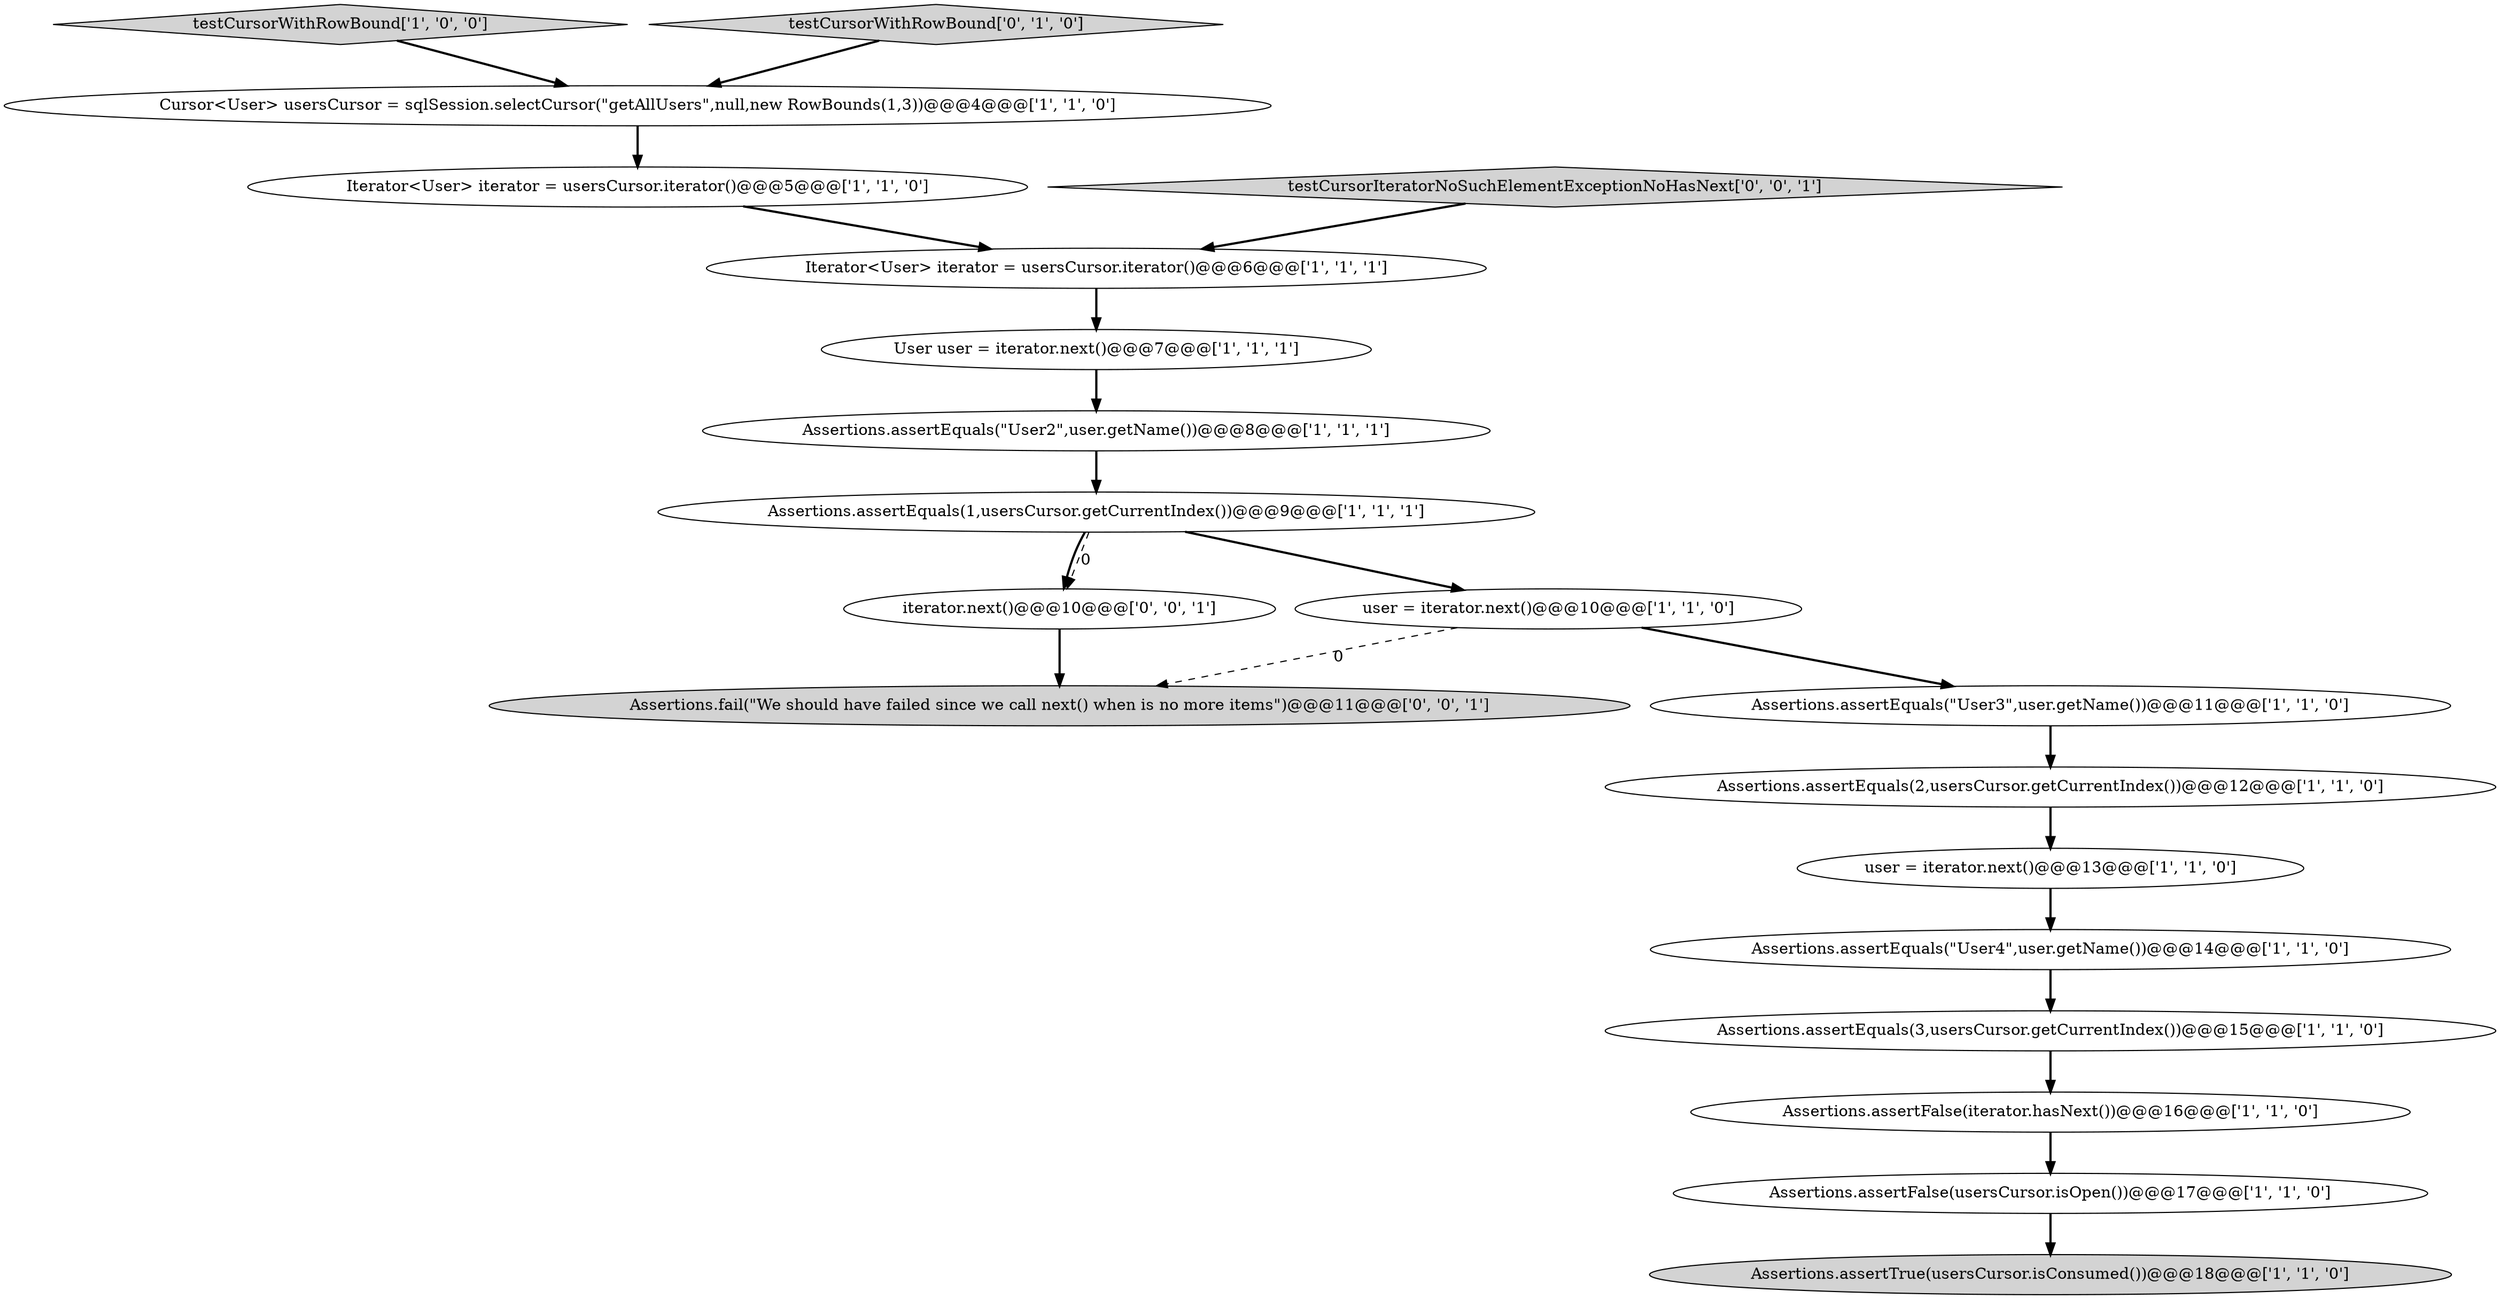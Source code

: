 digraph {
0 [style = filled, label = "Assertions.assertFalse(usersCursor.isOpen())@@@17@@@['1', '1', '0']", fillcolor = white, shape = ellipse image = "AAA0AAABBB1BBB"];
15 [style = filled, label = "Iterator<User> iterator = usersCursor.iterator()@@@5@@@['1', '1', '0']", fillcolor = white, shape = ellipse image = "AAA0AAABBB1BBB"];
8 [style = filled, label = "Assertions.assertEquals(3,usersCursor.getCurrentIndex())@@@15@@@['1', '1', '0']", fillcolor = white, shape = ellipse image = "AAA0AAABBB1BBB"];
3 [style = filled, label = "Assertions.assertEquals(\"User4\",user.getName())@@@14@@@['1', '1', '0']", fillcolor = white, shape = ellipse image = "AAA0AAABBB1BBB"];
5 [style = filled, label = "Cursor<User> usersCursor = sqlSession.selectCursor(\"getAllUsers\",null,new RowBounds(1,3))@@@4@@@['1', '1', '0']", fillcolor = white, shape = ellipse image = "AAA0AAABBB1BBB"];
9 [style = filled, label = "User user = iterator.next()@@@7@@@['1', '1', '1']", fillcolor = white, shape = ellipse image = "AAA0AAABBB1BBB"];
12 [style = filled, label = "Iterator<User> iterator = usersCursor.iterator()@@@6@@@['1', '1', '1']", fillcolor = white, shape = ellipse image = "AAA0AAABBB1BBB"];
2 [style = filled, label = "Assertions.assertEquals(2,usersCursor.getCurrentIndex())@@@12@@@['1', '1', '0']", fillcolor = white, shape = ellipse image = "AAA0AAABBB1BBB"];
14 [style = filled, label = "user = iterator.next()@@@13@@@['1', '1', '0']", fillcolor = white, shape = ellipse image = "AAA0AAABBB1BBB"];
13 [style = filled, label = "testCursorWithRowBound['1', '0', '0']", fillcolor = lightgray, shape = diamond image = "AAA0AAABBB1BBB"];
17 [style = filled, label = "Assertions.fail(\"We should have failed since we call next() when is no more items\")@@@11@@@['0', '0', '1']", fillcolor = lightgray, shape = ellipse image = "AAA0AAABBB3BBB"];
19 [style = filled, label = "iterator.next()@@@10@@@['0', '0', '1']", fillcolor = white, shape = ellipse image = "AAA0AAABBB3BBB"];
11 [style = filled, label = "Assertions.assertEquals(\"User2\",user.getName())@@@8@@@['1', '1', '1']", fillcolor = white, shape = ellipse image = "AAA0AAABBB1BBB"];
6 [style = filled, label = "Assertions.assertEquals(1,usersCursor.getCurrentIndex())@@@9@@@['1', '1', '1']", fillcolor = white, shape = ellipse image = "AAA0AAABBB1BBB"];
16 [style = filled, label = "testCursorWithRowBound['0', '1', '0']", fillcolor = lightgray, shape = diamond image = "AAA0AAABBB2BBB"];
18 [style = filled, label = "testCursorIteratorNoSuchElementExceptionNoHasNext['0', '0', '1']", fillcolor = lightgray, shape = diamond image = "AAA0AAABBB3BBB"];
1 [style = filled, label = "Assertions.assertFalse(iterator.hasNext())@@@16@@@['1', '1', '0']", fillcolor = white, shape = ellipse image = "AAA0AAABBB1BBB"];
7 [style = filled, label = "user = iterator.next()@@@10@@@['1', '1', '0']", fillcolor = white, shape = ellipse image = "AAA0AAABBB1BBB"];
4 [style = filled, label = "Assertions.assertTrue(usersCursor.isConsumed())@@@18@@@['1', '1', '0']", fillcolor = lightgray, shape = ellipse image = "AAA0AAABBB1BBB"];
10 [style = filled, label = "Assertions.assertEquals(\"User3\",user.getName())@@@11@@@['1', '1', '0']", fillcolor = white, shape = ellipse image = "AAA0AAABBB1BBB"];
14->3 [style = bold, label=""];
9->11 [style = bold, label=""];
7->10 [style = bold, label=""];
7->17 [style = dashed, label="0"];
11->6 [style = bold, label=""];
18->12 [style = bold, label=""];
5->15 [style = bold, label=""];
1->0 [style = bold, label=""];
6->19 [style = bold, label=""];
19->17 [style = bold, label=""];
12->9 [style = bold, label=""];
8->1 [style = bold, label=""];
0->4 [style = bold, label=""];
3->8 [style = bold, label=""];
2->14 [style = bold, label=""];
6->19 [style = dashed, label="0"];
13->5 [style = bold, label=""];
16->5 [style = bold, label=""];
10->2 [style = bold, label=""];
15->12 [style = bold, label=""];
6->7 [style = bold, label=""];
}
